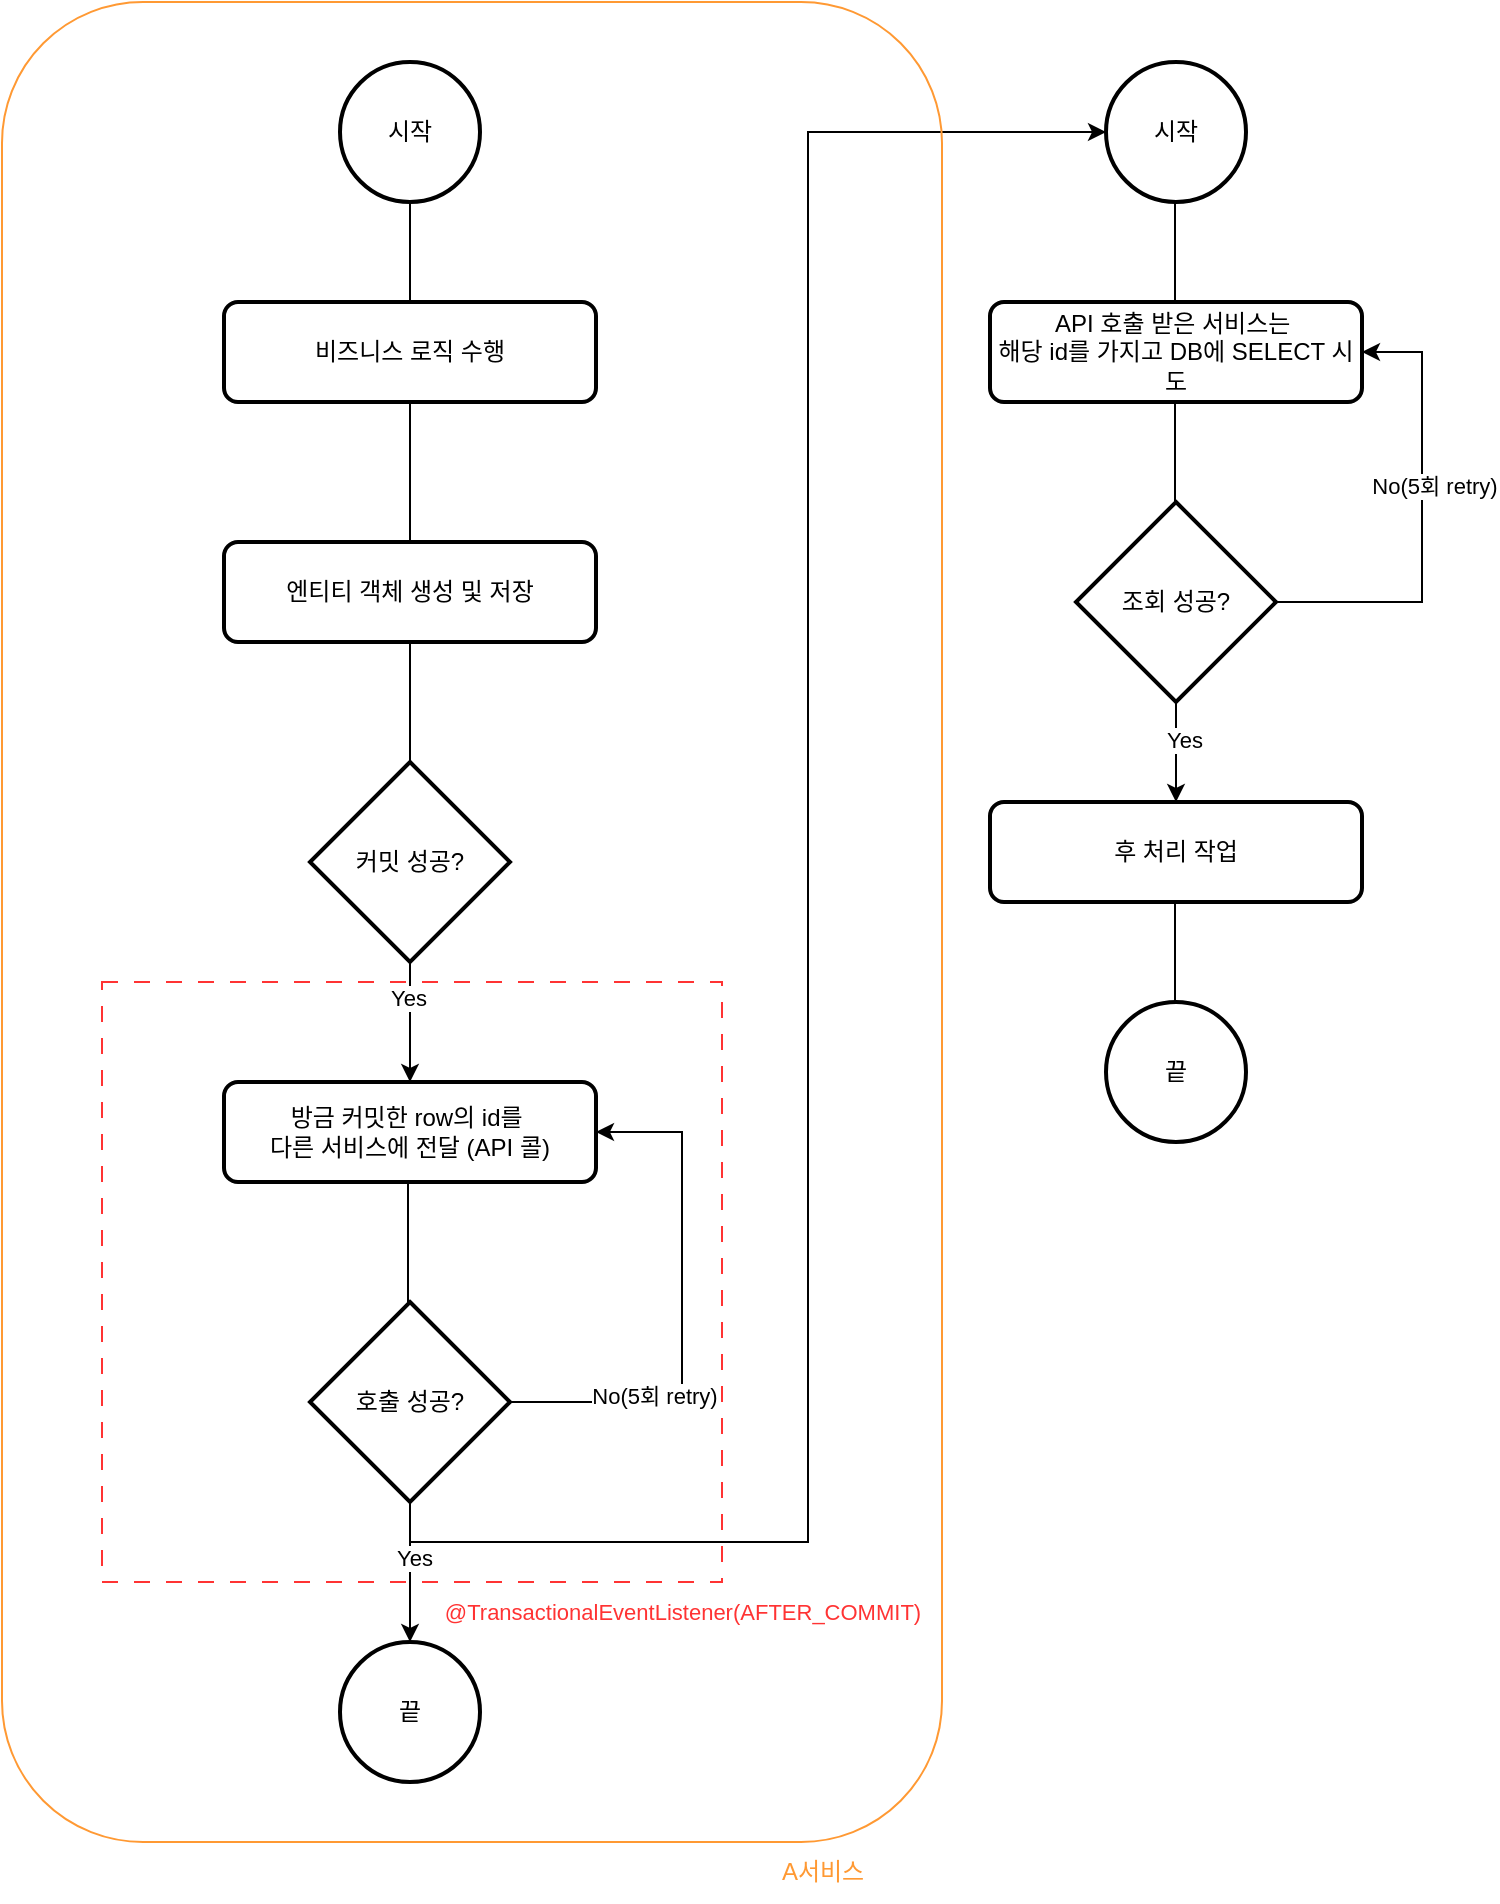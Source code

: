<mxfile version="24.8.2">
  <diagram name="페이지-1" id="ILBTeA50URxpd8CFX5g5">
    <mxGraphModel dx="2074" dy="1121" grid="1" gridSize="10" guides="1" tooltips="1" connect="1" arrows="1" fold="1" page="1" pageScale="1" pageWidth="827" pageHeight="1169" math="0" shadow="0">
      <root>
        <mxCell id="0" />
        <mxCell id="1" parent="0" />
        <mxCell id="5kKl5Lmpw-ocknqd8EIQ-24" value="" style="rounded=0;whiteSpace=wrap;html=1;fillColor=none;strokeColor=#FF3333;dashed=1;dashPattern=8 8;" vertex="1" parent="1">
          <mxGeometry x="100" y="500" width="310" height="300" as="geometry" />
        </mxCell>
        <mxCell id="5kKl5Lmpw-ocknqd8EIQ-25" value="@TransactionalEventListener(AFTER_COMMIT)" style="text;html=1;align=center;verticalAlign=middle;resizable=0;points=[];autosize=1;strokeColor=none;fillColor=none;fontSize=11;fontColor=#FF3333;" vertex="1" parent="1">
          <mxGeometry x="260" y="800" width="260" height="30" as="geometry" />
        </mxCell>
        <mxCell id="5kKl5Lmpw-ocknqd8EIQ-4" value="시작" style="strokeWidth=2;html=1;shape=mxgraph.flowchart.start_2;whiteSpace=wrap;" vertex="1" parent="1">
          <mxGeometry x="219" y="40" width="70" height="70" as="geometry" />
        </mxCell>
        <mxCell id="5kKl5Lmpw-ocknqd8EIQ-5" value="비즈니스 로직 수행" style="rounded=1;whiteSpace=wrap;html=1;absoluteArcSize=1;arcSize=14;strokeWidth=2;" vertex="1" parent="1">
          <mxGeometry x="161" y="160" width="186" height="50" as="geometry" />
        </mxCell>
        <mxCell id="5kKl5Lmpw-ocknqd8EIQ-6" value="" style="endArrow=none;html=1;rounded=0;entryX=0.5;entryY=1;entryDx=0;entryDy=0;entryPerimeter=0;exitX=0.5;exitY=0;exitDx=0;exitDy=0;" edge="1" parent="1" source="5kKl5Lmpw-ocknqd8EIQ-5" target="5kKl5Lmpw-ocknqd8EIQ-4">
          <mxGeometry width="50" height="50" relative="1" as="geometry">
            <mxPoint x="229" y="180" as="sourcePoint" />
            <mxPoint x="279" y="130" as="targetPoint" />
          </mxGeometry>
        </mxCell>
        <mxCell id="5kKl5Lmpw-ocknqd8EIQ-8" value="끝" style="strokeWidth=2;html=1;shape=mxgraph.flowchart.start_2;whiteSpace=wrap;" vertex="1" parent="1">
          <mxGeometry x="602" y="510" width="70" height="70" as="geometry" />
        </mxCell>
        <mxCell id="5kKl5Lmpw-ocknqd8EIQ-10" value="엔티티 객체 생성 및 저장" style="rounded=1;whiteSpace=wrap;html=1;absoluteArcSize=1;arcSize=14;strokeWidth=2;" vertex="1" parent="1">
          <mxGeometry x="161" y="280" width="186" height="50" as="geometry" />
        </mxCell>
        <mxCell id="5kKl5Lmpw-ocknqd8EIQ-11" value="" style="endArrow=none;html=1;rounded=0;entryX=0.5;entryY=1;entryDx=0;entryDy=0;exitX=0.5;exitY=0;exitDx=0;exitDy=0;" edge="1" parent="1" source="5kKl5Lmpw-ocknqd8EIQ-10" target="5kKl5Lmpw-ocknqd8EIQ-5">
          <mxGeometry width="50" height="50" relative="1" as="geometry">
            <mxPoint x="289" y="280" as="sourcePoint" />
            <mxPoint x="289" y="230" as="targetPoint" />
          </mxGeometry>
        </mxCell>
        <mxCell id="5kKl5Lmpw-ocknqd8EIQ-14" style="edgeStyle=orthogonalEdgeStyle;rounded=0;orthogonalLoop=1;jettySize=auto;html=1;exitX=0.5;exitY=1;exitDx=0;exitDy=0;exitPerimeter=0;" edge="1" parent="1" source="5kKl5Lmpw-ocknqd8EIQ-12">
          <mxGeometry relative="1" as="geometry">
            <mxPoint x="254" y="550" as="targetPoint" />
          </mxGeometry>
        </mxCell>
        <mxCell id="5kKl5Lmpw-ocknqd8EIQ-15" value="Yes" style="edgeLabel;html=1;align=center;verticalAlign=middle;resizable=0;points=[];" vertex="1" connectable="0" parent="5kKl5Lmpw-ocknqd8EIQ-14">
          <mxGeometry x="-0.405" y="-1" relative="1" as="geometry">
            <mxPoint as="offset" />
          </mxGeometry>
        </mxCell>
        <mxCell id="5kKl5Lmpw-ocknqd8EIQ-12" value="커밋 성공?" style="strokeWidth=2;html=1;shape=mxgraph.flowchart.decision;whiteSpace=wrap;" vertex="1" parent="1">
          <mxGeometry x="204" y="390" width="100" height="100" as="geometry" />
        </mxCell>
        <mxCell id="5kKl5Lmpw-ocknqd8EIQ-13" value="" style="endArrow=none;html=1;rounded=0;entryX=0.5;entryY=1;entryDx=0;entryDy=0;exitX=0.5;exitY=0;exitDx=0;exitDy=0;exitPerimeter=0;" edge="1" parent="1" source="5kKl5Lmpw-ocknqd8EIQ-12" target="5kKl5Lmpw-ocknqd8EIQ-10">
          <mxGeometry width="50" height="50" relative="1" as="geometry">
            <mxPoint x="264" y="410" as="sourcePoint" />
            <mxPoint x="264" y="340" as="targetPoint" />
          </mxGeometry>
        </mxCell>
        <mxCell id="5kKl5Lmpw-ocknqd8EIQ-17" value="방금 커밋한 row의 id를&amp;nbsp;&lt;div&gt;다른&amp;nbsp;&lt;span style=&quot;background-color: initial;&quot;&gt;서비스에 전달 (API 콜)&lt;/span&gt;&lt;/div&gt;" style="rounded=1;whiteSpace=wrap;html=1;absoluteArcSize=1;arcSize=14;strokeWidth=2;" vertex="1" parent="1">
          <mxGeometry x="161" y="550" width="186" height="50" as="geometry" />
        </mxCell>
        <mxCell id="5kKl5Lmpw-ocknqd8EIQ-22" value="" style="endArrow=none;html=1;rounded=0;entryX=0.5;entryY=1;entryDx=0;entryDy=0;exitX=0.5;exitY=0;exitDx=0;exitDy=0;exitPerimeter=0;" edge="1" parent="1">
          <mxGeometry width="50" height="50" relative="1" as="geometry">
            <mxPoint x="253" y="660" as="sourcePoint" />
            <mxPoint x="253" y="600" as="targetPoint" />
          </mxGeometry>
        </mxCell>
        <mxCell id="5kKl5Lmpw-ocknqd8EIQ-27" value="API 호출 받은 서비스는&amp;nbsp;&lt;div&gt;해당 id를 가지고 DB에 SELECT 시도&lt;/div&gt;" style="rounded=1;whiteSpace=wrap;html=1;absoluteArcSize=1;arcSize=14;strokeWidth=2;" vertex="1" parent="1">
          <mxGeometry x="544" y="160" width="186" height="50" as="geometry" />
        </mxCell>
        <mxCell id="5kKl5Lmpw-ocknqd8EIQ-47" style="edgeStyle=orthogonalEdgeStyle;rounded=0;orthogonalLoop=1;jettySize=auto;html=1;exitX=1;exitY=0.5;exitDx=0;exitDy=0;exitPerimeter=0;entryX=1;entryY=0.5;entryDx=0;entryDy=0;" edge="1" parent="1" source="5kKl5Lmpw-ocknqd8EIQ-29" target="5kKl5Lmpw-ocknqd8EIQ-27">
          <mxGeometry relative="1" as="geometry">
            <Array as="points">
              <mxPoint x="760" y="310" />
              <mxPoint x="760" y="185" />
            </Array>
          </mxGeometry>
        </mxCell>
        <mxCell id="5kKl5Lmpw-ocknqd8EIQ-48" value="No(5회 retry)" style="edgeLabel;html=1;align=center;verticalAlign=middle;resizable=0;points=[];" vertex="1" connectable="0" parent="5kKl5Lmpw-ocknqd8EIQ-47">
          <mxGeometry x="0.149" y="-6" relative="1" as="geometry">
            <mxPoint as="offset" />
          </mxGeometry>
        </mxCell>
        <mxCell id="5kKl5Lmpw-ocknqd8EIQ-49" style="edgeStyle=orthogonalEdgeStyle;rounded=0;orthogonalLoop=1;jettySize=auto;html=1;exitX=0.5;exitY=1;exitDx=0;exitDy=0;exitPerimeter=0;entryX=0.5;entryY=0;entryDx=0;entryDy=0;" edge="1" parent="1" source="5kKl5Lmpw-ocknqd8EIQ-29" target="5kKl5Lmpw-ocknqd8EIQ-30">
          <mxGeometry relative="1" as="geometry" />
        </mxCell>
        <mxCell id="5kKl5Lmpw-ocknqd8EIQ-50" value="Yes" style="edgeLabel;html=1;align=center;verticalAlign=middle;resizable=0;points=[];" vertex="1" connectable="0" parent="5kKl5Lmpw-ocknqd8EIQ-49">
          <mxGeometry x="-0.24" y="4" relative="1" as="geometry">
            <mxPoint as="offset" />
          </mxGeometry>
        </mxCell>
        <mxCell id="5kKl5Lmpw-ocknqd8EIQ-29" value="조회 성공?" style="strokeWidth=2;html=1;shape=mxgraph.flowchart.decision;whiteSpace=wrap;" vertex="1" parent="1">
          <mxGeometry x="587" y="260" width="100" height="100" as="geometry" />
        </mxCell>
        <mxCell id="5kKl5Lmpw-ocknqd8EIQ-30" value="후 처리 작업" style="rounded=1;whiteSpace=wrap;html=1;absoluteArcSize=1;arcSize=14;strokeWidth=2;" vertex="1" parent="1">
          <mxGeometry x="544" y="410" width="186" height="50" as="geometry" />
        </mxCell>
        <mxCell id="5kKl5Lmpw-ocknqd8EIQ-32" value="끝" style="strokeWidth=2;html=1;shape=mxgraph.flowchart.start_2;whiteSpace=wrap;" vertex="1" parent="1">
          <mxGeometry x="219" y="830" width="70" height="70" as="geometry" />
        </mxCell>
        <mxCell id="5kKl5Lmpw-ocknqd8EIQ-33" value="시작" style="strokeWidth=2;html=1;shape=mxgraph.flowchart.start_2;whiteSpace=wrap;" vertex="1" parent="1">
          <mxGeometry x="602" y="40" width="70" height="70" as="geometry" />
        </mxCell>
        <mxCell id="5kKl5Lmpw-ocknqd8EIQ-41" style="edgeStyle=orthogonalEdgeStyle;rounded=0;orthogonalLoop=1;jettySize=auto;html=1;exitX=1;exitY=0.5;exitDx=0;exitDy=0;exitPerimeter=0;entryX=1;entryY=0.5;entryDx=0;entryDy=0;" edge="1" parent="1" source="5kKl5Lmpw-ocknqd8EIQ-38" target="5kKl5Lmpw-ocknqd8EIQ-17">
          <mxGeometry relative="1" as="geometry">
            <Array as="points">
              <mxPoint x="390" y="710" />
              <mxPoint x="390" y="575" />
            </Array>
          </mxGeometry>
        </mxCell>
        <mxCell id="5kKl5Lmpw-ocknqd8EIQ-43" value="No(5회 retry)" style="edgeLabel;html=1;align=center;verticalAlign=middle;resizable=0;points=[];" vertex="1" connectable="0" parent="5kKl5Lmpw-ocknqd8EIQ-41">
          <mxGeometry x="-0.458" y="3" relative="1" as="geometry">
            <mxPoint as="offset" />
          </mxGeometry>
        </mxCell>
        <mxCell id="5kKl5Lmpw-ocknqd8EIQ-38" value="호출 성공?" style="strokeWidth=2;html=1;shape=mxgraph.flowchart.decision;whiteSpace=wrap;" vertex="1" parent="1">
          <mxGeometry x="204" y="660" width="100" height="100" as="geometry" />
        </mxCell>
        <mxCell id="5kKl5Lmpw-ocknqd8EIQ-39" style="edgeStyle=orthogonalEdgeStyle;rounded=0;orthogonalLoop=1;jettySize=auto;html=1;exitX=0.5;exitY=1;exitDx=0;exitDy=0;exitPerimeter=0;entryX=0.5;entryY=0;entryDx=0;entryDy=0;entryPerimeter=0;" edge="1" parent="1" source="5kKl5Lmpw-ocknqd8EIQ-38" target="5kKl5Lmpw-ocknqd8EIQ-32">
          <mxGeometry relative="1" as="geometry" />
        </mxCell>
        <mxCell id="5kKl5Lmpw-ocknqd8EIQ-40" value="Yes" style="edgeLabel;html=1;align=center;verticalAlign=middle;resizable=0;points=[];" vertex="1" connectable="0" parent="5kKl5Lmpw-ocknqd8EIQ-39">
          <mxGeometry x="-0.2" y="2" relative="1" as="geometry">
            <mxPoint as="offset" />
          </mxGeometry>
        </mxCell>
        <mxCell id="5kKl5Lmpw-ocknqd8EIQ-44" style="edgeStyle=orthogonalEdgeStyle;rounded=0;orthogonalLoop=1;jettySize=auto;html=1;exitX=0.5;exitY=1;exitDx=0;exitDy=0;exitPerimeter=0;entryX=0;entryY=0.5;entryDx=0;entryDy=0;entryPerimeter=0;" edge="1" parent="1" source="5kKl5Lmpw-ocknqd8EIQ-38" target="5kKl5Lmpw-ocknqd8EIQ-33">
          <mxGeometry relative="1" as="geometry" />
        </mxCell>
        <mxCell id="5kKl5Lmpw-ocknqd8EIQ-45" value="" style="endArrow=none;html=1;rounded=0;entryX=0.5;entryY=1;entryDx=0;entryDy=0;entryPerimeter=0;exitX=0.5;exitY=0;exitDx=0;exitDy=0;" edge="1" parent="1">
          <mxGeometry width="50" height="50" relative="1" as="geometry">
            <mxPoint x="636.5" y="160" as="sourcePoint" />
            <mxPoint x="636.5" y="110" as="targetPoint" />
          </mxGeometry>
        </mxCell>
        <mxCell id="5kKl5Lmpw-ocknqd8EIQ-46" value="" style="endArrow=none;html=1;rounded=0;entryX=0.5;entryY=1;entryDx=0;entryDy=0;entryPerimeter=0;exitX=0.5;exitY=0;exitDx=0;exitDy=0;" edge="1" parent="1">
          <mxGeometry width="50" height="50" relative="1" as="geometry">
            <mxPoint x="636.5" y="260" as="sourcePoint" />
            <mxPoint x="636.5" y="210" as="targetPoint" />
          </mxGeometry>
        </mxCell>
        <mxCell id="5kKl5Lmpw-ocknqd8EIQ-51" value="" style="endArrow=none;html=1;rounded=0;entryX=0.5;entryY=1;entryDx=0;entryDy=0;entryPerimeter=0;exitX=0.5;exitY=0;exitDx=0;exitDy=0;" edge="1" parent="1">
          <mxGeometry width="50" height="50" relative="1" as="geometry">
            <mxPoint x="636.5" y="510" as="sourcePoint" />
            <mxPoint x="636.5" y="460" as="targetPoint" />
          </mxGeometry>
        </mxCell>
        <mxCell id="5kKl5Lmpw-ocknqd8EIQ-52" value="" style="rounded=1;whiteSpace=wrap;html=1;fillColor=none;strokeColor=#FF9933;" vertex="1" parent="1">
          <mxGeometry x="50" y="10" width="470" height="920" as="geometry" />
        </mxCell>
        <mxCell id="5kKl5Lmpw-ocknqd8EIQ-53" value="&lt;font color=&quot;#ff9933&quot;&gt;A서비스&lt;/font&gt;" style="text;html=1;align=center;verticalAlign=middle;resizable=0;points=[];autosize=1;strokeColor=none;fillColor=none;" vertex="1" parent="1">
          <mxGeometry x="430" y="930" width="60" height="30" as="geometry" />
        </mxCell>
      </root>
    </mxGraphModel>
  </diagram>
</mxfile>
